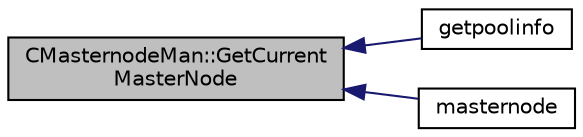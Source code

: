 digraph "CMasternodeMan::GetCurrentMasterNode"
{
  edge [fontname="Helvetica",fontsize="10",labelfontname="Helvetica",labelfontsize="10"];
  node [fontname="Helvetica",fontsize="10",shape=record];
  rankdir="LR";
  Node115 [label="CMasternodeMan::GetCurrent\lMasterNode",height=0.2,width=0.4,color="black", fillcolor="grey75", style="filled", fontcolor="black"];
  Node115 -> Node116 [dir="back",color="midnightblue",fontsize="10",style="solid",fontname="Helvetica"];
  Node116 [label="getpoolinfo",height=0.2,width=0.4,color="black", fillcolor="white", style="filled",URL="$rpcstashedsend_8cpp.html#aea4471c128eb07bb1b70b4344ac38564"];
  Node115 -> Node117 [dir="back",color="midnightblue",fontsize="10",style="solid",fontname="Helvetica"];
  Node117 [label="masternode",height=0.2,width=0.4,color="black", fillcolor="white", style="filled",URL="$rpcstashedsend_8cpp.html#a30609e443aeb47c29ed0878d16b1b5e1"];
}
